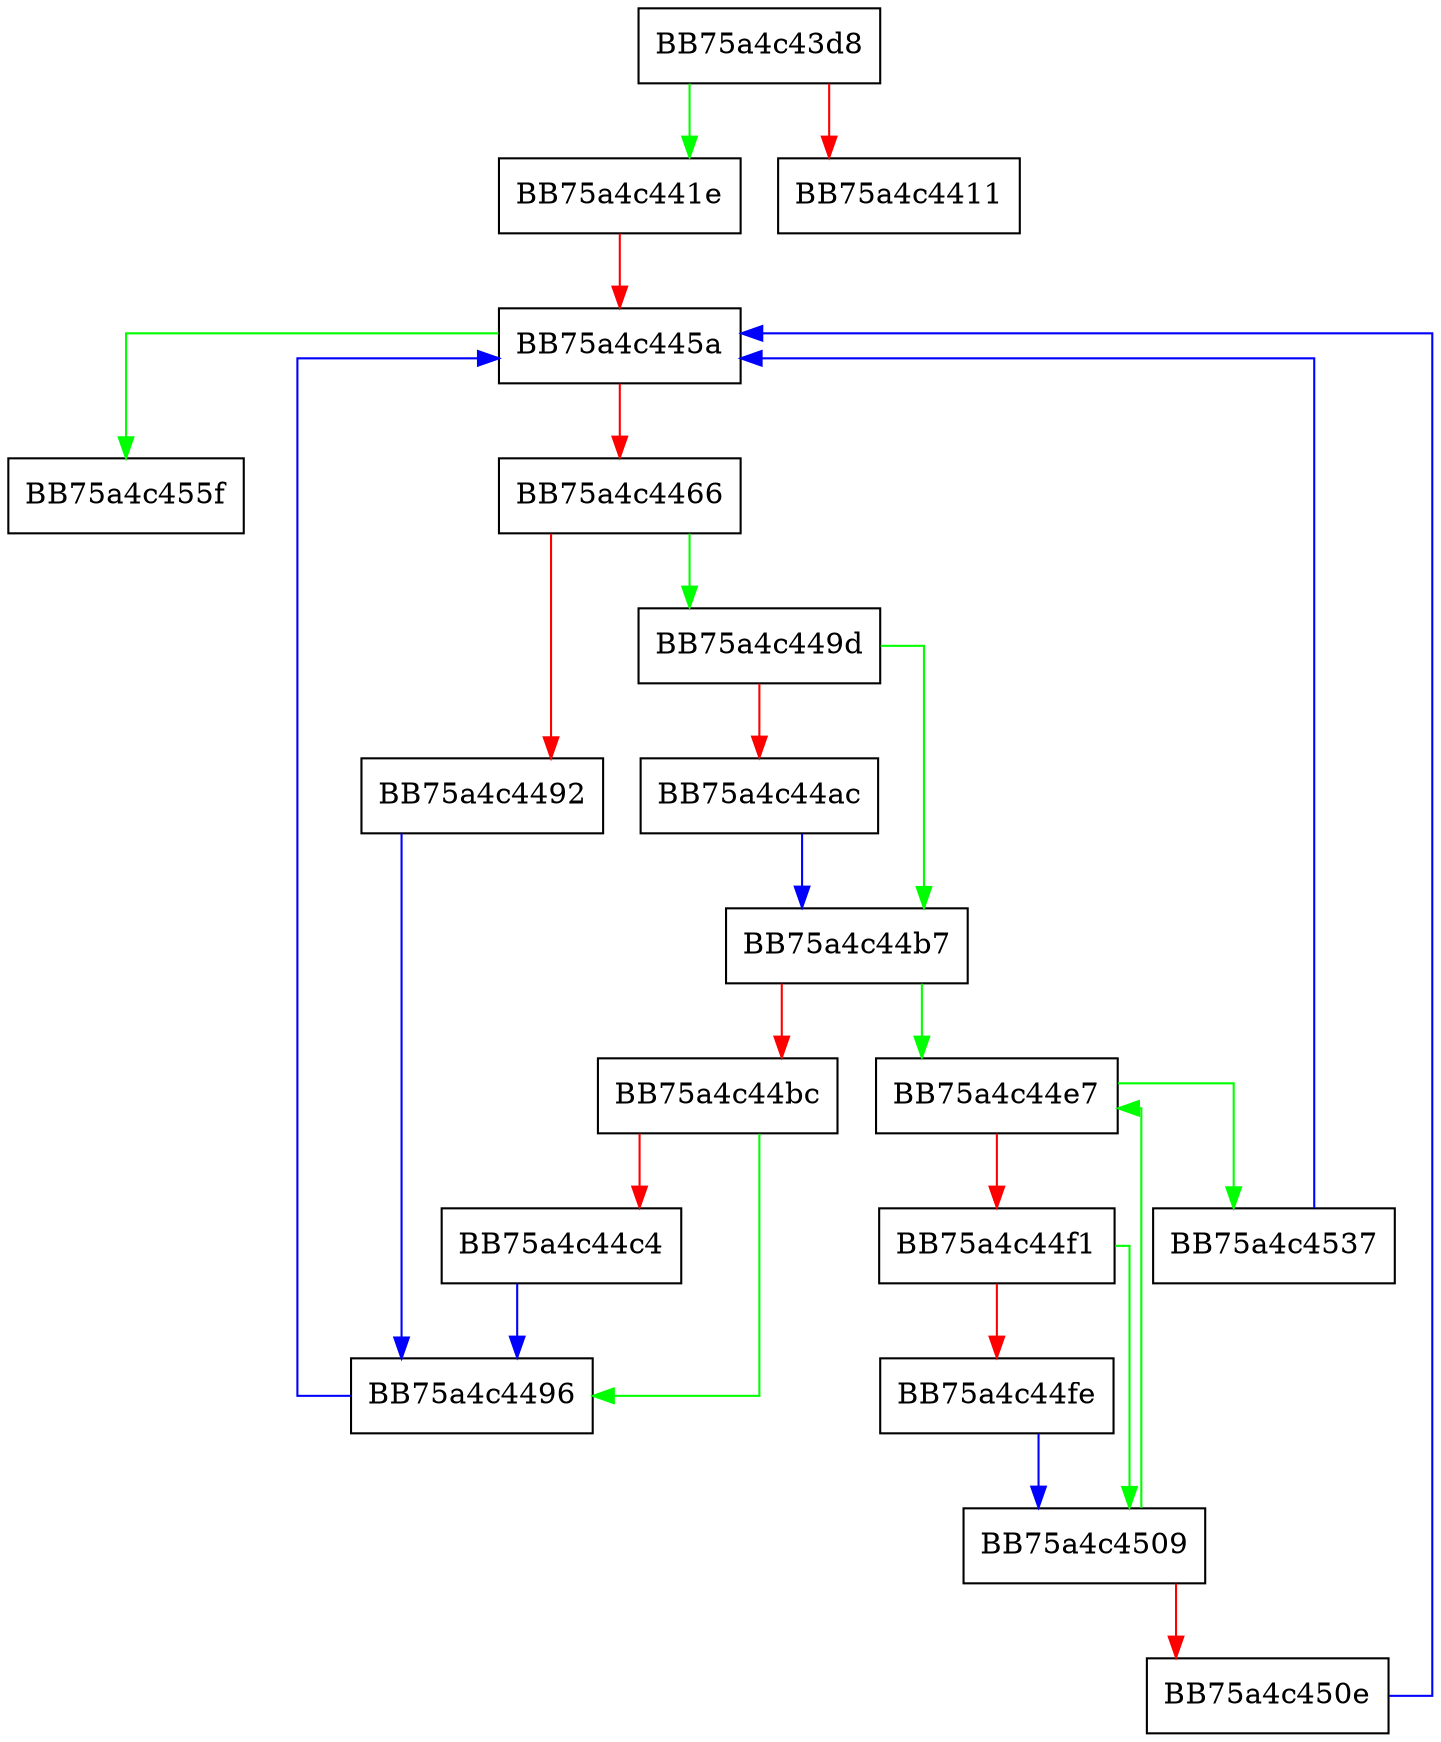digraph _Forced_rehash {
  node [shape="box"];
  graph [splines=ortho];
  BB75a4c43d8 -> BB75a4c441e [color="green"];
  BB75a4c43d8 -> BB75a4c4411 [color="red"];
  BB75a4c441e -> BB75a4c445a [color="red"];
  BB75a4c445a -> BB75a4c455f [color="green"];
  BB75a4c445a -> BB75a4c4466 [color="red"];
  BB75a4c4466 -> BB75a4c449d [color="green"];
  BB75a4c4466 -> BB75a4c4492 [color="red"];
  BB75a4c4492 -> BB75a4c4496 [color="blue"];
  BB75a4c4496 -> BB75a4c445a [color="blue"];
  BB75a4c449d -> BB75a4c44b7 [color="green"];
  BB75a4c449d -> BB75a4c44ac [color="red"];
  BB75a4c44ac -> BB75a4c44b7 [color="blue"];
  BB75a4c44b7 -> BB75a4c44e7 [color="green"];
  BB75a4c44b7 -> BB75a4c44bc [color="red"];
  BB75a4c44bc -> BB75a4c4496 [color="green"];
  BB75a4c44bc -> BB75a4c44c4 [color="red"];
  BB75a4c44c4 -> BB75a4c4496 [color="blue"];
  BB75a4c44e7 -> BB75a4c4537 [color="green"];
  BB75a4c44e7 -> BB75a4c44f1 [color="red"];
  BB75a4c44f1 -> BB75a4c4509 [color="green"];
  BB75a4c44f1 -> BB75a4c44fe [color="red"];
  BB75a4c44fe -> BB75a4c4509 [color="blue"];
  BB75a4c4509 -> BB75a4c44e7 [color="green"];
  BB75a4c4509 -> BB75a4c450e [color="red"];
  BB75a4c450e -> BB75a4c445a [color="blue"];
  BB75a4c4537 -> BB75a4c445a [color="blue"];
}
